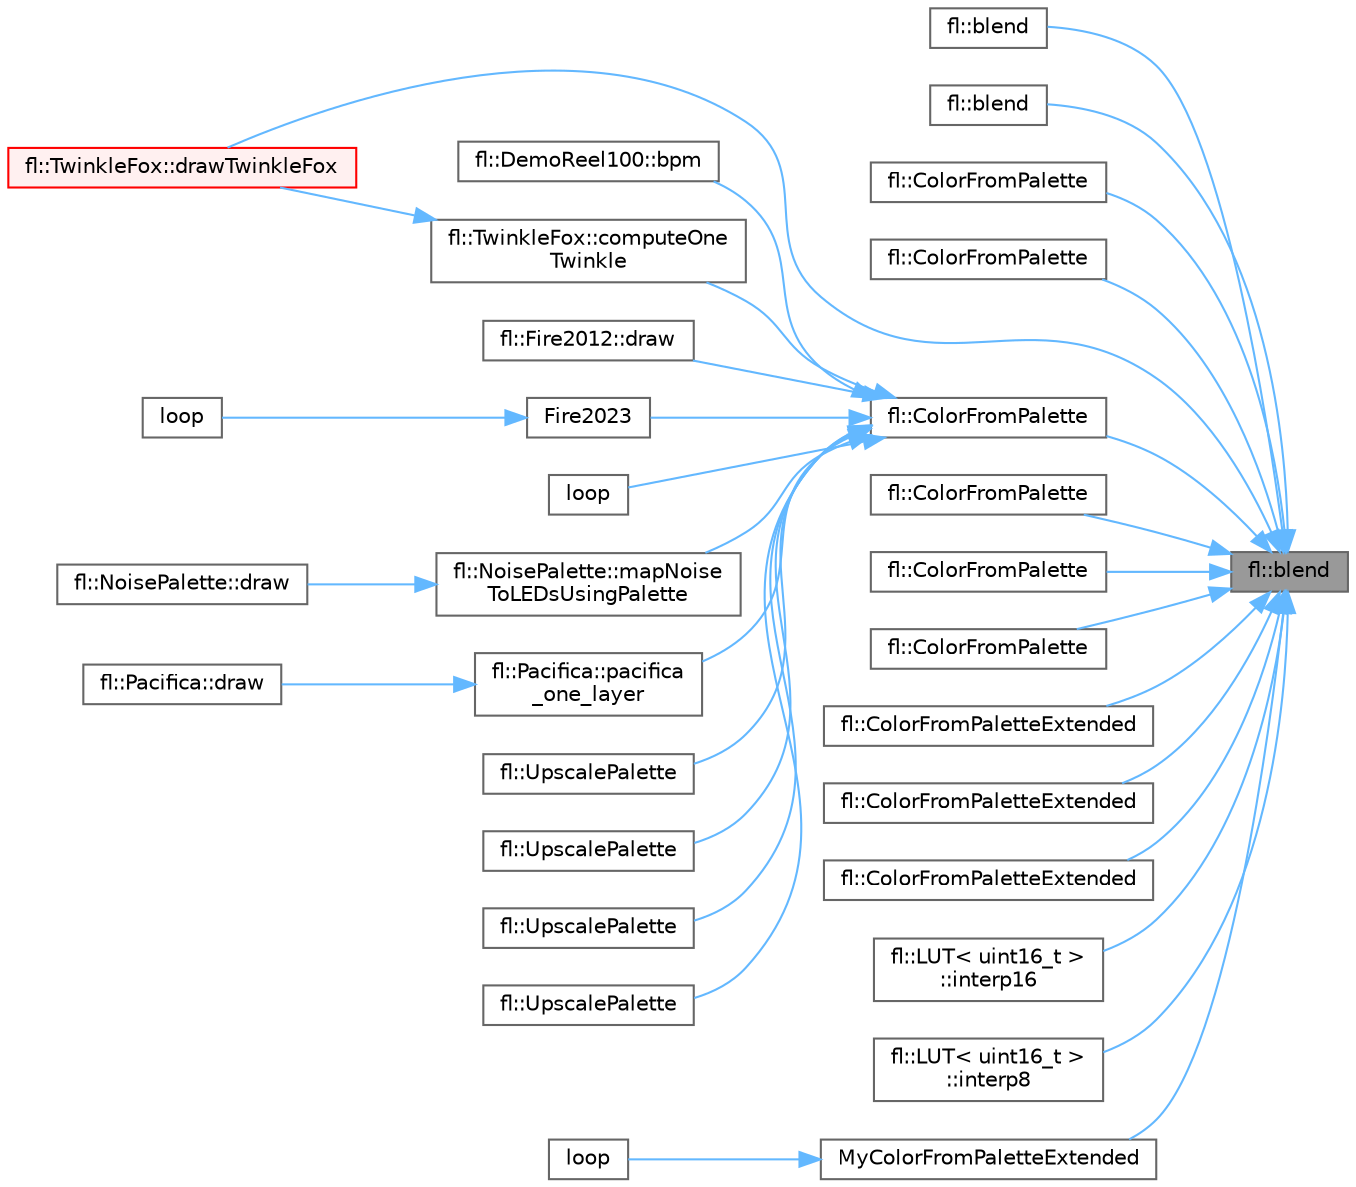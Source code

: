 digraph "fl::blend"
{
 // INTERACTIVE_SVG=YES
 // LATEX_PDF_SIZE
  bgcolor="transparent";
  edge [fontname=Helvetica,fontsize=10,labelfontname=Helvetica,labelfontsize=10];
  node [fontname=Helvetica,fontsize=10,shape=box,height=0.2,width=0.4];
  rankdir="RL";
  Node1 [id="Node000001",label="fl::blend",height=0.2,width=0.4,color="gray40", fillcolor="grey60", style="filled", fontcolor="black",tooltip=" "];
  Node1 -> Node2 [id="edge1_Node000001_Node000002",dir="back",color="steelblue1",style="solid",tooltip=" "];
  Node2 [id="Node000002",label="fl::blend",height=0.2,width=0.4,color="grey40", fillcolor="white", style="filled",URL="$d4/d36/namespacefl_a76731f52649c8fb1c93b19f36eca4c84.html#a76731f52649c8fb1c93b19f36eca4c84",tooltip=" "];
  Node1 -> Node3 [id="edge2_Node000001_Node000003",dir="back",color="steelblue1",style="solid",tooltip=" "];
  Node3 [id="Node000003",label="fl::blend",height=0.2,width=0.4,color="grey40", fillcolor="white", style="filled",URL="$d4/d36/namespacefl_a86084908d5832c59d8c7965fd863cc2b.html#a86084908d5832c59d8c7965fd863cc2b",tooltip=" "];
  Node1 -> Node4 [id="edge3_Node000001_Node000004",dir="back",color="steelblue1",style="solid",tooltip=" "];
  Node4 [id="Node000004",label="fl::ColorFromPalette",height=0.2,width=0.4,color="grey40", fillcolor="white", style="filled",URL="$d4/d36/namespacefl_a6be261d46a697b439148bd58cf47fd0a.html#a6be261d46a697b439148bd58cf47fd0a",tooltip=" "];
  Node1 -> Node5 [id="edge4_Node000001_Node000005",dir="back",color="steelblue1",style="solid",tooltip=" "];
  Node5 [id="Node000005",label="fl::ColorFromPalette",height=0.2,width=0.4,color="grey40", fillcolor="white", style="filled",URL="$d4/d36/namespacefl_a3f1395bf04587dfd37d40bc8f4367995.html#a3f1395bf04587dfd37d40bc8f4367995",tooltip=" "];
  Node1 -> Node6 [id="edge5_Node000001_Node000006",dir="back",color="steelblue1",style="solid",tooltip=" "];
  Node6 [id="Node000006",label="fl::ColorFromPalette",height=0.2,width=0.4,color="grey40", fillcolor="white", style="filled",URL="$d4/d36/namespacefl_a74e1895d1234ab29fef4458532e91090.html#a74e1895d1234ab29fef4458532e91090",tooltip=" "];
  Node6 -> Node7 [id="edge6_Node000006_Node000007",dir="back",color="steelblue1",style="solid",tooltip=" "];
  Node7 [id="Node000007",label="fl::DemoReel100::bpm",height=0.2,width=0.4,color="grey40", fillcolor="white", style="filled",URL="$d1/d60/classfl_1_1_demo_reel100_a72cc7eea48cf0be16b34fee7d4da64f4.html#a72cc7eea48cf0be16b34fee7d4da64f4",tooltip=" "];
  Node6 -> Node8 [id="edge7_Node000006_Node000008",dir="back",color="steelblue1",style="solid",tooltip=" "];
  Node8 [id="Node000008",label="fl::TwinkleFox::computeOne\lTwinkle",height=0.2,width=0.4,color="grey40", fillcolor="white", style="filled",URL="$de/db5/classfl_1_1_twinkle_fox_a39614750a1a87e8a8be19c36f6c48677.html#a39614750a1a87e8a8be19c36f6c48677",tooltip=" "];
  Node8 -> Node9 [id="edge8_Node000008_Node000009",dir="back",color="steelblue1",style="solid",tooltip=" "];
  Node9 [id="Node000009",label="fl::TwinkleFox::drawTwinkleFox",height=0.2,width=0.4,color="red", fillcolor="#FFF0F0", style="filled",URL="$de/db5/classfl_1_1_twinkle_fox_a67375829d0da55e17d3f74ac9817914d.html#a67375829d0da55e17d3f74ac9817914d",tooltip=" "];
  Node6 -> Node11 [id="edge9_Node000006_Node000011",dir="back",color="steelblue1",style="solid",tooltip=" "];
  Node11 [id="Node000011",label="fl::Fire2012::draw",height=0.2,width=0.4,color="grey40", fillcolor="white", style="filled",URL="$d5/d9b/classfl_1_1_fire2012_a39d20a6dc4f3a771b8b12696db9c4a15.html#a39d20a6dc4f3a771b8b12696db9c4a15",tooltip=" "];
  Node6 -> Node12 [id="edge10_Node000006_Node000012",dir="back",color="steelblue1",style="solid",tooltip=" "];
  Node12 [id="Node000012",label="Fire2023",height=0.2,width=0.4,color="grey40", fillcolor="white", style="filled",URL="$d8/d2c/_fire2023_8ino_abe327b12b434120ecf20ae3f46800983.html#abe327b12b434120ecf20ae3f46800983",tooltip=" "];
  Node12 -> Node13 [id="edge11_Node000012_Node000013",dir="back",color="steelblue1",style="solid",tooltip=" "];
  Node13 [id="Node000013",label="loop",height=0.2,width=0.4,color="grey40", fillcolor="white", style="filled",URL="$d8/d2c/_fire2023_8ino_afe461d27b9c48d5921c00d521181f12f.html#afe461d27b9c48d5921c00d521181f12f",tooltip=" "];
  Node6 -> Node14 [id="edge12_Node000006_Node000014",dir="back",color="steelblue1",style="solid",tooltip=" "];
  Node14 [id="Node000014",label="loop",height=0.2,width=0.4,color="grey40", fillcolor="white", style="filled",URL="$d5/d88/_fire_matrix_8h_afe461d27b9c48d5921c00d521181f12f.html#afe461d27b9c48d5921c00d521181f12f",tooltip=" "];
  Node6 -> Node15 [id="edge13_Node000006_Node000015",dir="back",color="steelblue1",style="solid",tooltip=" "];
  Node15 [id="Node000015",label="fl::NoisePalette::mapNoise\lToLEDsUsingPalette",height=0.2,width=0.4,color="grey40", fillcolor="white", style="filled",URL="$d9/d41/classfl_1_1_noise_palette_a546f14f524f7a1b965c872ddad7be8a4.html#a546f14f524f7a1b965c872ddad7be8a4",tooltip=" "];
  Node15 -> Node16 [id="edge14_Node000015_Node000016",dir="back",color="steelblue1",style="solid",tooltip=" "];
  Node16 [id="Node000016",label="fl::NoisePalette::draw",height=0.2,width=0.4,color="grey40", fillcolor="white", style="filled",URL="$d9/d41/classfl_1_1_noise_palette_afc6cd594830dfdd146c45e7ab1d1905d.html#afc6cd594830dfdd146c45e7ab1d1905d",tooltip=" "];
  Node6 -> Node17 [id="edge15_Node000006_Node000017",dir="back",color="steelblue1",style="solid",tooltip=" "];
  Node17 [id="Node000017",label="fl::Pacifica::pacifica\l_one_layer",height=0.2,width=0.4,color="grey40", fillcolor="white", style="filled",URL="$d2/db2/classfl_1_1_pacifica_ac949d5e9a88b724a060954658b892ebc.html#ac949d5e9a88b724a060954658b892ebc",tooltip=" "];
  Node17 -> Node18 [id="edge16_Node000017_Node000018",dir="back",color="steelblue1",style="solid",tooltip=" "];
  Node18 [id="Node000018",label="fl::Pacifica::draw",height=0.2,width=0.4,color="grey40", fillcolor="white", style="filled",URL="$d2/db2/classfl_1_1_pacifica_a264d0c1db5db60028b6fab87af13d700.html#a264d0c1db5db60028b6fab87af13d700",tooltip=" "];
  Node6 -> Node19 [id="edge17_Node000006_Node000019",dir="back",color="steelblue1",style="solid",tooltip=" "];
  Node19 [id="Node000019",label="fl::UpscalePalette",height=0.2,width=0.4,color="grey40", fillcolor="white", style="filled",URL="$d4/d36/namespacefl_abf83f8c9171b3b60bb3f69e0d04b3e94.html#abf83f8c9171b3b60bb3f69e0d04b3e94",tooltip=" "];
  Node6 -> Node20 [id="edge18_Node000006_Node000020",dir="back",color="steelblue1",style="solid",tooltip=" "];
  Node20 [id="Node000020",label="fl::UpscalePalette",height=0.2,width=0.4,color="grey40", fillcolor="white", style="filled",URL="$d4/d36/namespacefl_ac2561c87f2746c8d2d718cc226cd5dae.html#ac2561c87f2746c8d2d718cc226cd5dae",tooltip=" "];
  Node6 -> Node21 [id="edge19_Node000006_Node000021",dir="back",color="steelblue1",style="solid",tooltip=" "];
  Node21 [id="Node000021",label="fl::UpscalePalette",height=0.2,width=0.4,color="grey40", fillcolor="white", style="filled",URL="$d4/d36/namespacefl_a17b7fd301b5691fcbb9136a675dc9faa.html#a17b7fd301b5691fcbb9136a675dc9faa",tooltip=" "];
  Node6 -> Node22 [id="edge20_Node000006_Node000022",dir="back",color="steelblue1",style="solid",tooltip=" "];
  Node22 [id="Node000022",label="fl::UpscalePalette",height=0.2,width=0.4,color="grey40", fillcolor="white", style="filled",URL="$d4/d36/namespacefl_a090c84c8e40dd80e92fb76009a66b346.html#a090c84c8e40dd80e92fb76009a66b346",tooltip=" "];
  Node1 -> Node23 [id="edge21_Node000001_Node000023",dir="back",color="steelblue1",style="solid",tooltip=" "];
  Node23 [id="Node000023",label="fl::ColorFromPalette",height=0.2,width=0.4,color="grey40", fillcolor="white", style="filled",URL="$d4/d36/namespacefl_a38d52be343ce0abb528607ea4e934de6.html#a38d52be343ce0abb528607ea4e934de6",tooltip=" "];
  Node1 -> Node24 [id="edge22_Node000001_Node000024",dir="back",color="steelblue1",style="solid",tooltip=" "];
  Node24 [id="Node000024",label="fl::ColorFromPalette",height=0.2,width=0.4,color="grey40", fillcolor="white", style="filled",URL="$d4/d36/namespacefl_a07bebc78594d7da54290ee51dc6fc216.html#a07bebc78594d7da54290ee51dc6fc216",tooltip=" "];
  Node1 -> Node25 [id="edge23_Node000001_Node000025",dir="back",color="steelblue1",style="solid",tooltip=" "];
  Node25 [id="Node000025",label="fl::ColorFromPalette",height=0.2,width=0.4,color="grey40", fillcolor="white", style="filled",URL="$d4/d36/namespacefl_a79e98bfd8beb2b67b3889d9c6a1e5ddd.html#a79e98bfd8beb2b67b3889d9c6a1e5ddd",tooltip=" "];
  Node1 -> Node26 [id="edge24_Node000001_Node000026",dir="back",color="steelblue1",style="solid",tooltip=" "];
  Node26 [id="Node000026",label="fl::ColorFromPaletteExtended",height=0.2,width=0.4,color="grey40", fillcolor="white", style="filled",URL="$d4/d36/namespacefl_af1762cc4dd61591c807c55bb8f76a303.html#af1762cc4dd61591c807c55bb8f76a303",tooltip=" "];
  Node1 -> Node27 [id="edge25_Node000001_Node000027",dir="back",color="steelblue1",style="solid",tooltip=" "];
  Node27 [id="Node000027",label="fl::ColorFromPaletteExtended",height=0.2,width=0.4,color="grey40", fillcolor="white", style="filled",URL="$d4/d36/namespacefl_a465f15f94e7637263979b71f769cbf27.html#a465f15f94e7637263979b71f769cbf27",tooltip=" "];
  Node1 -> Node28 [id="edge26_Node000001_Node000028",dir="back",color="steelblue1",style="solid",tooltip=" "];
  Node28 [id="Node000028",label="fl::ColorFromPaletteExtended",height=0.2,width=0.4,color="grey40", fillcolor="white", style="filled",URL="$d4/d36/namespacefl_a572c01969570d8ea54fa4eabf297d7bb.html#a572c01969570d8ea54fa4eabf297d7bb",tooltip=" "];
  Node1 -> Node9 [id="edge27_Node000001_Node000009",dir="back",color="steelblue1",style="solid",tooltip=" "];
  Node1 -> Node29 [id="edge28_Node000001_Node000029",dir="back",color="steelblue1",style="solid",tooltip=" "];
  Node29 [id="Node000029",label="fl::LUT\< uint16_t \>\l::interp16",height=0.2,width=0.4,color="grey40", fillcolor="white", style="filled",URL="$d6/d18/classfl_1_1_l_u_t_a9c2eef876e15654910ace7a4124b261b.html#a9c2eef876e15654910ace7a4124b261b",tooltip=" "];
  Node1 -> Node30 [id="edge29_Node000001_Node000030",dir="back",color="steelblue1",style="solid",tooltip=" "];
  Node30 [id="Node000030",label="fl::LUT\< uint16_t \>\l::interp8",height=0.2,width=0.4,color="grey40", fillcolor="white", style="filled",URL="$d6/d18/classfl_1_1_l_u_t_a3d829c7e49ef30f35243113d78b34261.html#a3d829c7e49ef30f35243113d78b34261",tooltip=" "];
  Node1 -> Node31 [id="edge30_Node000001_Node000031",dir="back",color="steelblue1",style="solid",tooltip=" "];
  Node31 [id="Node000031",label="MyColorFromPaletteExtended",height=0.2,width=0.4,color="grey40", fillcolor="white", style="filled",URL="$dd/d61/_fx_water_8ino_aa04e7c98cb0803818832555bf128fb57.html#aa04e7c98cb0803818832555bf128fb57",tooltip=" "];
  Node31 -> Node32 [id="edge31_Node000031_Node000032",dir="back",color="steelblue1",style="solid",tooltip=" "];
  Node32 [id="Node000032",label="loop",height=0.2,width=0.4,color="grey40", fillcolor="white", style="filled",URL="$dd/d61/_fx_water_8ino_afe461d27b9c48d5921c00d521181f12f.html#afe461d27b9c48d5921c00d521181f12f",tooltip=" "];
}
